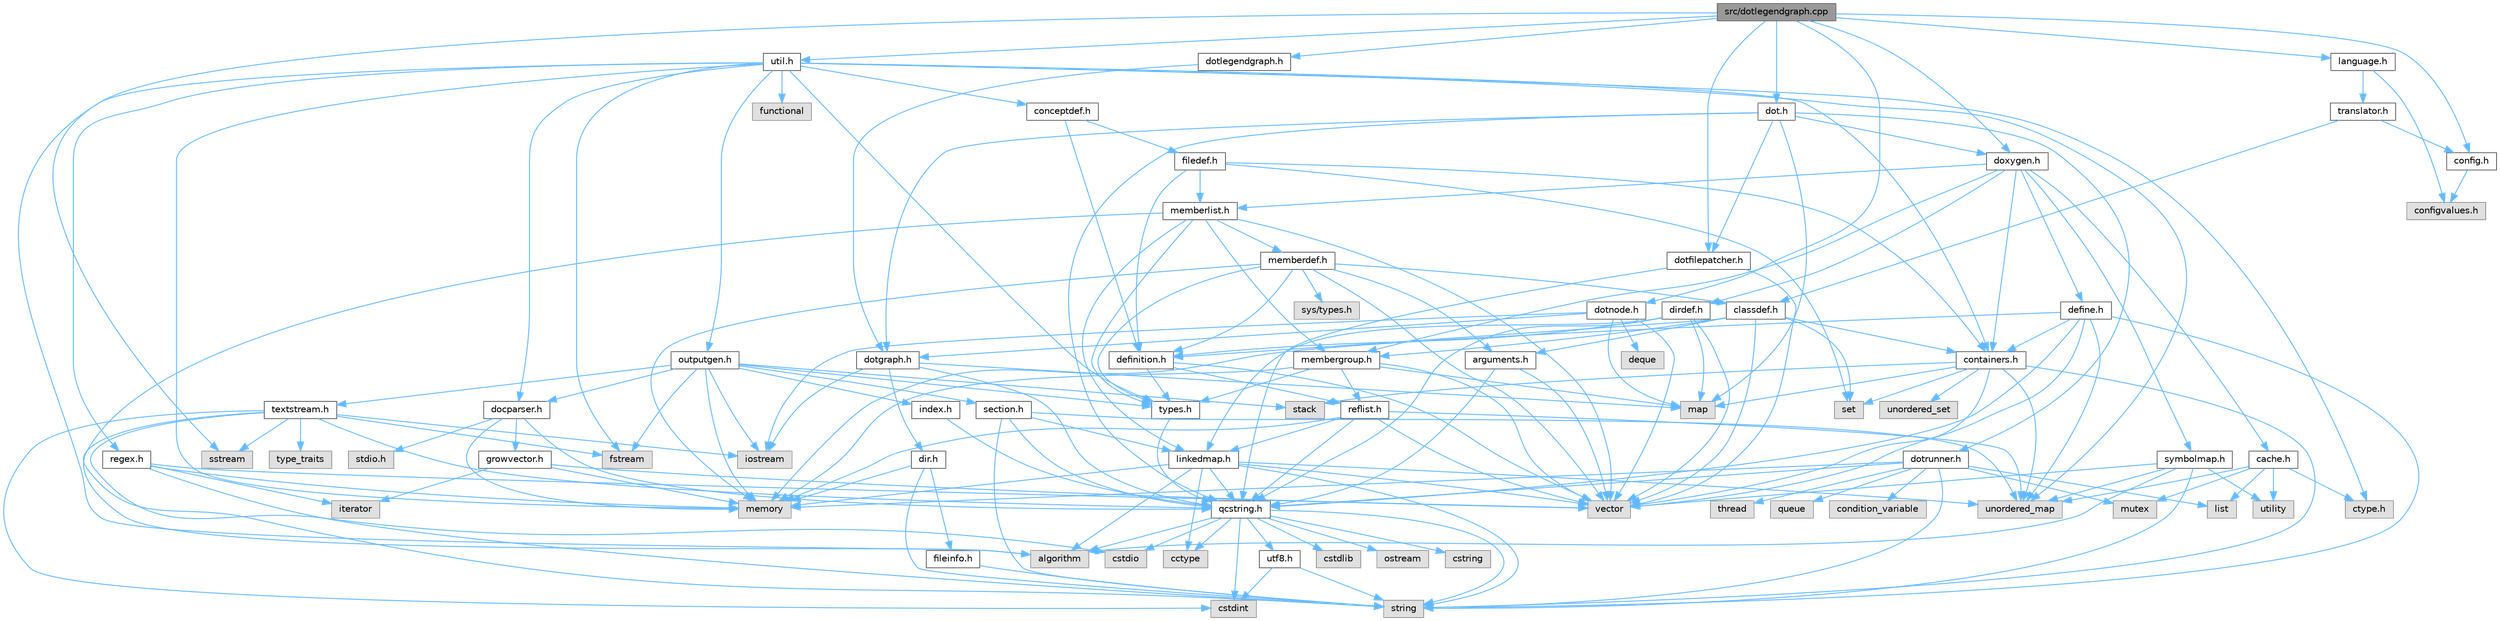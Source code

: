 digraph "src/dotlegendgraph.cpp"
{
 // INTERACTIVE_SVG=YES
 // LATEX_PDF_SIZE
  bgcolor="transparent";
  edge [fontname=Helvetica,fontsize=10,labelfontname=Helvetica,labelfontsize=10];
  node [fontname=Helvetica,fontsize=10,shape=box,height=0.2,width=0.4];
  Node1 [label="src/dotlegendgraph.cpp",height=0.2,width=0.4,color="gray40", fillcolor="grey60", style="filled", fontcolor="black",tooltip=" "];
  Node1 -> Node2 [color="steelblue1",style="solid"];
  Node2 [label="sstream",height=0.2,width=0.4,color="grey60", fillcolor="#E0E0E0", style="filled",tooltip=" "];
  Node1 -> Node3 [color="steelblue1",style="solid"];
  Node3 [label="dotlegendgraph.h",height=0.2,width=0.4,color="grey40", fillcolor="white", style="filled",URL="$d5/d76/dotlegendgraph_8h.html",tooltip=" "];
  Node3 -> Node4 [color="steelblue1",style="solid"];
  Node4 [label="dotgraph.h",height=0.2,width=0.4,color="grey40", fillcolor="white", style="filled",URL="$d0/daa/dotgraph_8h.html",tooltip=" "];
  Node4 -> Node5 [color="steelblue1",style="solid"];
  Node5 [label="iostream",height=0.2,width=0.4,color="grey60", fillcolor="#E0E0E0", style="filled",tooltip=" "];
  Node4 -> Node6 [color="steelblue1",style="solid"];
  Node6 [label="map",height=0.2,width=0.4,color="grey60", fillcolor="#E0E0E0", style="filled",tooltip=" "];
  Node4 -> Node7 [color="steelblue1",style="solid"];
  Node7 [label="qcstring.h",height=0.2,width=0.4,color="grey40", fillcolor="white", style="filled",URL="$d7/d5c/qcstring_8h.html",tooltip=" "];
  Node7 -> Node8 [color="steelblue1",style="solid"];
  Node8 [label="string",height=0.2,width=0.4,color="grey60", fillcolor="#E0E0E0", style="filled",tooltip=" "];
  Node7 -> Node9 [color="steelblue1",style="solid"];
  Node9 [label="algorithm",height=0.2,width=0.4,color="grey60", fillcolor="#E0E0E0", style="filled",tooltip=" "];
  Node7 -> Node10 [color="steelblue1",style="solid"];
  Node10 [label="cctype",height=0.2,width=0.4,color="grey60", fillcolor="#E0E0E0", style="filled",tooltip=" "];
  Node7 -> Node11 [color="steelblue1",style="solid"];
  Node11 [label="cstring",height=0.2,width=0.4,color="grey60", fillcolor="#E0E0E0", style="filled",tooltip=" "];
  Node7 -> Node12 [color="steelblue1",style="solid"];
  Node12 [label="cstdio",height=0.2,width=0.4,color="grey60", fillcolor="#E0E0E0", style="filled",tooltip=" "];
  Node7 -> Node13 [color="steelblue1",style="solid"];
  Node13 [label="cstdlib",height=0.2,width=0.4,color="grey60", fillcolor="#E0E0E0", style="filled",tooltip=" "];
  Node7 -> Node14 [color="steelblue1",style="solid"];
  Node14 [label="cstdint",height=0.2,width=0.4,color="grey60", fillcolor="#E0E0E0", style="filled",tooltip=" "];
  Node7 -> Node15 [color="steelblue1",style="solid"];
  Node15 [label="ostream",height=0.2,width=0.4,color="grey60", fillcolor="#E0E0E0", style="filled",tooltip=" "];
  Node7 -> Node16 [color="steelblue1",style="solid"];
  Node16 [label="utf8.h",height=0.2,width=0.4,color="grey40", fillcolor="white", style="filled",URL="$db/d7c/utf8_8h.html",tooltip="Various UTF8 related helper functions."];
  Node16 -> Node14 [color="steelblue1",style="solid"];
  Node16 -> Node8 [color="steelblue1",style="solid"];
  Node4 -> Node17 [color="steelblue1",style="solid"];
  Node17 [label="dir.h",height=0.2,width=0.4,color="grey40", fillcolor="white", style="filled",URL="$df/d9c/dir_8h.html",tooltip=" "];
  Node17 -> Node8 [color="steelblue1",style="solid"];
  Node17 -> Node18 [color="steelblue1",style="solid"];
  Node18 [label="memory",height=0.2,width=0.4,color="grey60", fillcolor="#E0E0E0", style="filled",tooltip=" "];
  Node17 -> Node19 [color="steelblue1",style="solid"];
  Node19 [label="fileinfo.h",height=0.2,width=0.4,color="grey40", fillcolor="white", style="filled",URL="$df/d45/fileinfo_8h.html",tooltip=" "];
  Node19 -> Node8 [color="steelblue1",style="solid"];
  Node1 -> Node20 [color="steelblue1",style="solid"];
  Node20 [label="util.h",height=0.2,width=0.4,color="grey40", fillcolor="white", style="filled",URL="$d8/d3c/util_8h.html",tooltip="A bunch of utility functions."];
  Node20 -> Node18 [color="steelblue1",style="solid"];
  Node20 -> Node21 [color="steelblue1",style="solid"];
  Node21 [label="unordered_map",height=0.2,width=0.4,color="grey60", fillcolor="#E0E0E0", style="filled",tooltip=" "];
  Node20 -> Node9 [color="steelblue1",style="solid"];
  Node20 -> Node22 [color="steelblue1",style="solid"];
  Node22 [label="functional",height=0.2,width=0.4,color="grey60", fillcolor="#E0E0E0", style="filled",tooltip=" "];
  Node20 -> Node23 [color="steelblue1",style="solid"];
  Node23 [label="fstream",height=0.2,width=0.4,color="grey60", fillcolor="#E0E0E0", style="filled",tooltip=" "];
  Node20 -> Node24 [color="steelblue1",style="solid"];
  Node24 [label="ctype.h",height=0.2,width=0.4,color="grey60", fillcolor="#E0E0E0", style="filled",tooltip=" "];
  Node20 -> Node25 [color="steelblue1",style="solid"];
  Node25 [label="types.h",height=0.2,width=0.4,color="grey40", fillcolor="white", style="filled",URL="$d9/d49/types_8h.html",tooltip="This file contains a number of basic enums and types."];
  Node25 -> Node7 [color="steelblue1",style="solid"];
  Node20 -> Node26 [color="steelblue1",style="solid"];
  Node26 [label="docparser.h",height=0.2,width=0.4,color="grey40", fillcolor="white", style="filled",URL="$de/d9c/docparser_8h.html",tooltip=" "];
  Node26 -> Node27 [color="steelblue1",style="solid"];
  Node27 [label="stdio.h",height=0.2,width=0.4,color="grey60", fillcolor="#E0E0E0", style="filled",tooltip=" "];
  Node26 -> Node18 [color="steelblue1",style="solid"];
  Node26 -> Node7 [color="steelblue1",style="solid"];
  Node26 -> Node28 [color="steelblue1",style="solid"];
  Node28 [label="growvector.h",height=0.2,width=0.4,color="grey40", fillcolor="white", style="filled",URL="$d7/d50/growvector_8h.html",tooltip=" "];
  Node28 -> Node29 [color="steelblue1",style="solid"];
  Node29 [label="vector",height=0.2,width=0.4,color="grey60", fillcolor="#E0E0E0", style="filled",tooltip=" "];
  Node28 -> Node18 [color="steelblue1",style="solid"];
  Node28 -> Node30 [color="steelblue1",style="solid"];
  Node30 [label="iterator",height=0.2,width=0.4,color="grey60", fillcolor="#E0E0E0", style="filled",tooltip=" "];
  Node20 -> Node31 [color="steelblue1",style="solid"];
  Node31 [label="containers.h",height=0.2,width=0.4,color="grey40", fillcolor="white", style="filled",URL="$d5/d75/containers_8h.html",tooltip=" "];
  Node31 -> Node29 [color="steelblue1",style="solid"];
  Node31 -> Node8 [color="steelblue1",style="solid"];
  Node31 -> Node32 [color="steelblue1",style="solid"];
  Node32 [label="set",height=0.2,width=0.4,color="grey60", fillcolor="#E0E0E0", style="filled",tooltip=" "];
  Node31 -> Node6 [color="steelblue1",style="solid"];
  Node31 -> Node33 [color="steelblue1",style="solid"];
  Node33 [label="unordered_set",height=0.2,width=0.4,color="grey60", fillcolor="#E0E0E0", style="filled",tooltip=" "];
  Node31 -> Node21 [color="steelblue1",style="solid"];
  Node31 -> Node34 [color="steelblue1",style="solid"];
  Node34 [label="stack",height=0.2,width=0.4,color="grey60", fillcolor="#E0E0E0", style="filled",tooltip=" "];
  Node20 -> Node35 [color="steelblue1",style="solid"];
  Node35 [label="outputgen.h",height=0.2,width=0.4,color="grey40", fillcolor="white", style="filled",URL="$df/d06/outputgen_8h.html",tooltip=" "];
  Node35 -> Node18 [color="steelblue1",style="solid"];
  Node35 -> Node34 [color="steelblue1",style="solid"];
  Node35 -> Node5 [color="steelblue1",style="solid"];
  Node35 -> Node23 [color="steelblue1",style="solid"];
  Node35 -> Node25 [color="steelblue1",style="solid"];
  Node35 -> Node36 [color="steelblue1",style="solid"];
  Node36 [label="index.h",height=0.2,width=0.4,color="grey40", fillcolor="white", style="filled",URL="$d1/db5/index_8h.html",tooltip=" "];
  Node36 -> Node7 [color="steelblue1",style="solid"];
  Node35 -> Node37 [color="steelblue1",style="solid"];
  Node37 [label="section.h",height=0.2,width=0.4,color="grey40", fillcolor="white", style="filled",URL="$d1/d2a/section_8h.html",tooltip=" "];
  Node37 -> Node8 [color="steelblue1",style="solid"];
  Node37 -> Node21 [color="steelblue1",style="solid"];
  Node37 -> Node7 [color="steelblue1",style="solid"];
  Node37 -> Node38 [color="steelblue1",style="solid"];
  Node38 [label="linkedmap.h",height=0.2,width=0.4,color="grey40", fillcolor="white", style="filled",URL="$da/de1/linkedmap_8h.html",tooltip=" "];
  Node38 -> Node21 [color="steelblue1",style="solid"];
  Node38 -> Node29 [color="steelblue1",style="solid"];
  Node38 -> Node18 [color="steelblue1",style="solid"];
  Node38 -> Node8 [color="steelblue1",style="solid"];
  Node38 -> Node9 [color="steelblue1",style="solid"];
  Node38 -> Node10 [color="steelblue1",style="solid"];
  Node38 -> Node7 [color="steelblue1",style="solid"];
  Node35 -> Node39 [color="steelblue1",style="solid"];
  Node39 [label="textstream.h",height=0.2,width=0.4,color="grey40", fillcolor="white", style="filled",URL="$d4/d7d/textstream_8h.html",tooltip=" "];
  Node39 -> Node8 [color="steelblue1",style="solid"];
  Node39 -> Node5 [color="steelblue1",style="solid"];
  Node39 -> Node2 [color="steelblue1",style="solid"];
  Node39 -> Node14 [color="steelblue1",style="solid"];
  Node39 -> Node12 [color="steelblue1",style="solid"];
  Node39 -> Node23 [color="steelblue1",style="solid"];
  Node39 -> Node40 [color="steelblue1",style="solid"];
  Node40 [label="type_traits",height=0.2,width=0.4,color="grey60", fillcolor="#E0E0E0", style="filled",tooltip=" "];
  Node39 -> Node7 [color="steelblue1",style="solid"];
  Node35 -> Node26 [color="steelblue1",style="solid"];
  Node20 -> Node41 [color="steelblue1",style="solid"];
  Node41 [label="regex.h",height=0.2,width=0.4,color="grey40", fillcolor="white", style="filled",URL="$d1/d21/regex_8h.html",tooltip=" "];
  Node41 -> Node18 [color="steelblue1",style="solid"];
  Node41 -> Node8 [color="steelblue1",style="solid"];
  Node41 -> Node29 [color="steelblue1",style="solid"];
  Node41 -> Node30 [color="steelblue1",style="solid"];
  Node20 -> Node42 [color="steelblue1",style="solid"];
  Node42 [label="conceptdef.h",height=0.2,width=0.4,color="grey40", fillcolor="white", style="filled",URL="$da/df1/conceptdef_8h.html",tooltip=" "];
  Node42 -> Node43 [color="steelblue1",style="solid"];
  Node43 [label="definition.h",height=0.2,width=0.4,color="grey40", fillcolor="white", style="filled",URL="$df/da1/definition_8h.html",tooltip=" "];
  Node43 -> Node29 [color="steelblue1",style="solid"];
  Node43 -> Node25 [color="steelblue1",style="solid"];
  Node43 -> Node44 [color="steelblue1",style="solid"];
  Node44 [label="reflist.h",height=0.2,width=0.4,color="grey40", fillcolor="white", style="filled",URL="$d1/d02/reflist_8h.html",tooltip=" "];
  Node44 -> Node29 [color="steelblue1",style="solid"];
  Node44 -> Node21 [color="steelblue1",style="solid"];
  Node44 -> Node18 [color="steelblue1",style="solid"];
  Node44 -> Node7 [color="steelblue1",style="solid"];
  Node44 -> Node38 [color="steelblue1",style="solid"];
  Node42 -> Node45 [color="steelblue1",style="solid"];
  Node45 [label="filedef.h",height=0.2,width=0.4,color="grey40", fillcolor="white", style="filled",URL="$d4/d3a/filedef_8h.html",tooltip=" "];
  Node45 -> Node32 [color="steelblue1",style="solid"];
  Node45 -> Node43 [color="steelblue1",style="solid"];
  Node45 -> Node46 [color="steelblue1",style="solid"];
  Node46 [label="memberlist.h",height=0.2,width=0.4,color="grey40", fillcolor="white", style="filled",URL="$dd/d78/memberlist_8h.html",tooltip=" "];
  Node46 -> Node29 [color="steelblue1",style="solid"];
  Node46 -> Node9 [color="steelblue1",style="solid"];
  Node46 -> Node47 [color="steelblue1",style="solid"];
  Node47 [label="memberdef.h",height=0.2,width=0.4,color="grey40", fillcolor="white", style="filled",URL="$d4/d46/memberdef_8h.html",tooltip=" "];
  Node47 -> Node29 [color="steelblue1",style="solid"];
  Node47 -> Node18 [color="steelblue1",style="solid"];
  Node47 -> Node48 [color="steelblue1",style="solid"];
  Node48 [label="sys/types.h",height=0.2,width=0.4,color="grey60", fillcolor="#E0E0E0", style="filled",tooltip=" "];
  Node47 -> Node25 [color="steelblue1",style="solid"];
  Node47 -> Node43 [color="steelblue1",style="solid"];
  Node47 -> Node49 [color="steelblue1",style="solid"];
  Node49 [label="arguments.h",height=0.2,width=0.4,color="grey40", fillcolor="white", style="filled",URL="$df/d9b/arguments_8h.html",tooltip=" "];
  Node49 -> Node29 [color="steelblue1",style="solid"];
  Node49 -> Node7 [color="steelblue1",style="solid"];
  Node47 -> Node50 [color="steelblue1",style="solid"];
  Node50 [label="classdef.h",height=0.2,width=0.4,color="grey40", fillcolor="white", style="filled",URL="$d1/da6/classdef_8h.html",tooltip=" "];
  Node50 -> Node29 [color="steelblue1",style="solid"];
  Node50 -> Node32 [color="steelblue1",style="solid"];
  Node50 -> Node31 [color="steelblue1",style="solid"];
  Node50 -> Node43 [color="steelblue1",style="solid"];
  Node50 -> Node49 [color="steelblue1",style="solid"];
  Node50 -> Node51 [color="steelblue1",style="solid"];
  Node51 [label="membergroup.h",height=0.2,width=0.4,color="grey40", fillcolor="white", style="filled",URL="$d9/d11/membergroup_8h.html",tooltip=" "];
  Node51 -> Node29 [color="steelblue1",style="solid"];
  Node51 -> Node6 [color="steelblue1",style="solid"];
  Node51 -> Node18 [color="steelblue1",style="solid"];
  Node51 -> Node25 [color="steelblue1",style="solid"];
  Node51 -> Node44 [color="steelblue1",style="solid"];
  Node46 -> Node38 [color="steelblue1",style="solid"];
  Node46 -> Node25 [color="steelblue1",style="solid"];
  Node46 -> Node51 [color="steelblue1",style="solid"];
  Node45 -> Node31 [color="steelblue1",style="solid"];
  Node1 -> Node52 [color="steelblue1",style="solid"];
  Node52 [label="config.h",height=0.2,width=0.4,color="grey40", fillcolor="white", style="filled",URL="$db/d16/config_8h.html",tooltip=" "];
  Node52 -> Node53 [color="steelblue1",style="solid"];
  Node53 [label="configvalues.h",height=0.2,width=0.4,color="grey60", fillcolor="#E0E0E0", style="filled",tooltip=" "];
  Node1 -> Node54 [color="steelblue1",style="solid"];
  Node54 [label="doxygen.h",height=0.2,width=0.4,color="grey40", fillcolor="white", style="filled",URL="$d1/da1/doxygen_8h.html",tooltip=" "];
  Node54 -> Node31 [color="steelblue1",style="solid"];
  Node54 -> Node51 [color="steelblue1",style="solid"];
  Node54 -> Node55 [color="steelblue1",style="solid"];
  Node55 [label="dirdef.h",height=0.2,width=0.4,color="grey40", fillcolor="white", style="filled",URL="$d6/d15/dirdef_8h.html",tooltip=" "];
  Node55 -> Node29 [color="steelblue1",style="solid"];
  Node55 -> Node6 [color="steelblue1",style="solid"];
  Node55 -> Node7 [color="steelblue1",style="solid"];
  Node55 -> Node38 [color="steelblue1",style="solid"];
  Node55 -> Node43 [color="steelblue1",style="solid"];
  Node54 -> Node46 [color="steelblue1",style="solid"];
  Node54 -> Node56 [color="steelblue1",style="solid"];
  Node56 [label="define.h",height=0.2,width=0.4,color="grey40", fillcolor="white", style="filled",URL="$df/d67/define_8h.html",tooltip=" "];
  Node56 -> Node29 [color="steelblue1",style="solid"];
  Node56 -> Node18 [color="steelblue1",style="solid"];
  Node56 -> Node8 [color="steelblue1",style="solid"];
  Node56 -> Node21 [color="steelblue1",style="solid"];
  Node56 -> Node7 [color="steelblue1",style="solid"];
  Node56 -> Node31 [color="steelblue1",style="solid"];
  Node54 -> Node57 [color="steelblue1",style="solid"];
  Node57 [label="cache.h",height=0.2,width=0.4,color="grey40", fillcolor="white", style="filled",URL="$d3/d26/cache_8h.html",tooltip=" "];
  Node57 -> Node58 [color="steelblue1",style="solid"];
  Node58 [label="list",height=0.2,width=0.4,color="grey60", fillcolor="#E0E0E0", style="filled",tooltip=" "];
  Node57 -> Node21 [color="steelblue1",style="solid"];
  Node57 -> Node59 [color="steelblue1",style="solid"];
  Node59 [label="mutex",height=0.2,width=0.4,color="grey60", fillcolor="#E0E0E0", style="filled",tooltip=" "];
  Node57 -> Node60 [color="steelblue1",style="solid"];
  Node60 [label="utility",height=0.2,width=0.4,color="grey60", fillcolor="#E0E0E0", style="filled",tooltip=" "];
  Node57 -> Node24 [color="steelblue1",style="solid"];
  Node54 -> Node61 [color="steelblue1",style="solid"];
  Node61 [label="symbolmap.h",height=0.2,width=0.4,color="grey40", fillcolor="white", style="filled",URL="$d7/ddd/symbolmap_8h.html",tooltip=" "];
  Node61 -> Node9 [color="steelblue1",style="solid"];
  Node61 -> Node21 [color="steelblue1",style="solid"];
  Node61 -> Node29 [color="steelblue1",style="solid"];
  Node61 -> Node8 [color="steelblue1",style="solid"];
  Node61 -> Node60 [color="steelblue1",style="solid"];
  Node1 -> Node62 [color="steelblue1",style="solid"];
  Node62 [label="dot.h",height=0.2,width=0.4,color="grey40", fillcolor="white", style="filled",URL="$d6/d4a/dot_8h.html",tooltip=" "];
  Node62 -> Node6 [color="steelblue1",style="solid"];
  Node62 -> Node7 [color="steelblue1",style="solid"];
  Node62 -> Node4 [color="steelblue1",style="solid"];
  Node62 -> Node63 [color="steelblue1",style="solid"];
  Node63 [label="dotfilepatcher.h",height=0.2,width=0.4,color="grey40", fillcolor="white", style="filled",URL="$d3/d38/dotfilepatcher_8h.html",tooltip=" "];
  Node63 -> Node29 [color="steelblue1",style="solid"];
  Node63 -> Node7 [color="steelblue1",style="solid"];
  Node62 -> Node64 [color="steelblue1",style="solid"];
  Node64 [label="dotrunner.h",height=0.2,width=0.4,color="grey40", fillcolor="white", style="filled",URL="$d2/dd1/dotrunner_8h.html",tooltip=" "];
  Node64 -> Node8 [color="steelblue1",style="solid"];
  Node64 -> Node65 [color="steelblue1",style="solid"];
  Node65 [label="thread",height=0.2,width=0.4,color="grey60", fillcolor="#E0E0E0", style="filled",tooltip=" "];
  Node64 -> Node58 [color="steelblue1",style="solid"];
  Node64 -> Node66 [color="steelblue1",style="solid"];
  Node66 [label="queue",height=0.2,width=0.4,color="grey60", fillcolor="#E0E0E0", style="filled",tooltip=" "];
  Node64 -> Node59 [color="steelblue1",style="solid"];
  Node64 -> Node67 [color="steelblue1",style="solid"];
  Node67 [label="condition_variable",height=0.2,width=0.4,color="grey60", fillcolor="#E0E0E0", style="filled",tooltip=" "];
  Node64 -> Node18 [color="steelblue1",style="solid"];
  Node64 -> Node7 [color="steelblue1",style="solid"];
  Node62 -> Node54 [color="steelblue1",style="solid"];
  Node1 -> Node68 [color="steelblue1",style="solid"];
  Node68 [label="language.h",height=0.2,width=0.4,color="grey40", fillcolor="white", style="filled",URL="$d8/dce/language_8h.html",tooltip=" "];
  Node68 -> Node69 [color="steelblue1",style="solid"];
  Node69 [label="translator.h",height=0.2,width=0.4,color="grey40", fillcolor="white", style="filled",URL="$d9/df1/translator_8h.html",tooltip=" "];
  Node69 -> Node50 [color="steelblue1",style="solid"];
  Node69 -> Node52 [color="steelblue1",style="solid"];
  Node68 -> Node53 [color="steelblue1",style="solid"];
  Node1 -> Node63 [color="steelblue1",style="solid"];
  Node1 -> Node70 [color="steelblue1",style="solid"];
  Node70 [label="dotnode.h",height=0.2,width=0.4,color="grey40", fillcolor="white", style="filled",URL="$d8/d3b/dotnode_8h.html",tooltip=" "];
  Node70 -> Node29 [color="steelblue1",style="solid"];
  Node70 -> Node6 [color="steelblue1",style="solid"];
  Node70 -> Node71 [color="steelblue1",style="solid"];
  Node71 [label="deque",height=0.2,width=0.4,color="grey60", fillcolor="#E0E0E0", style="filled",tooltip=" "];
  Node70 -> Node5 [color="steelblue1",style="solid"];
  Node70 -> Node4 [color="steelblue1",style="solid"];
}

